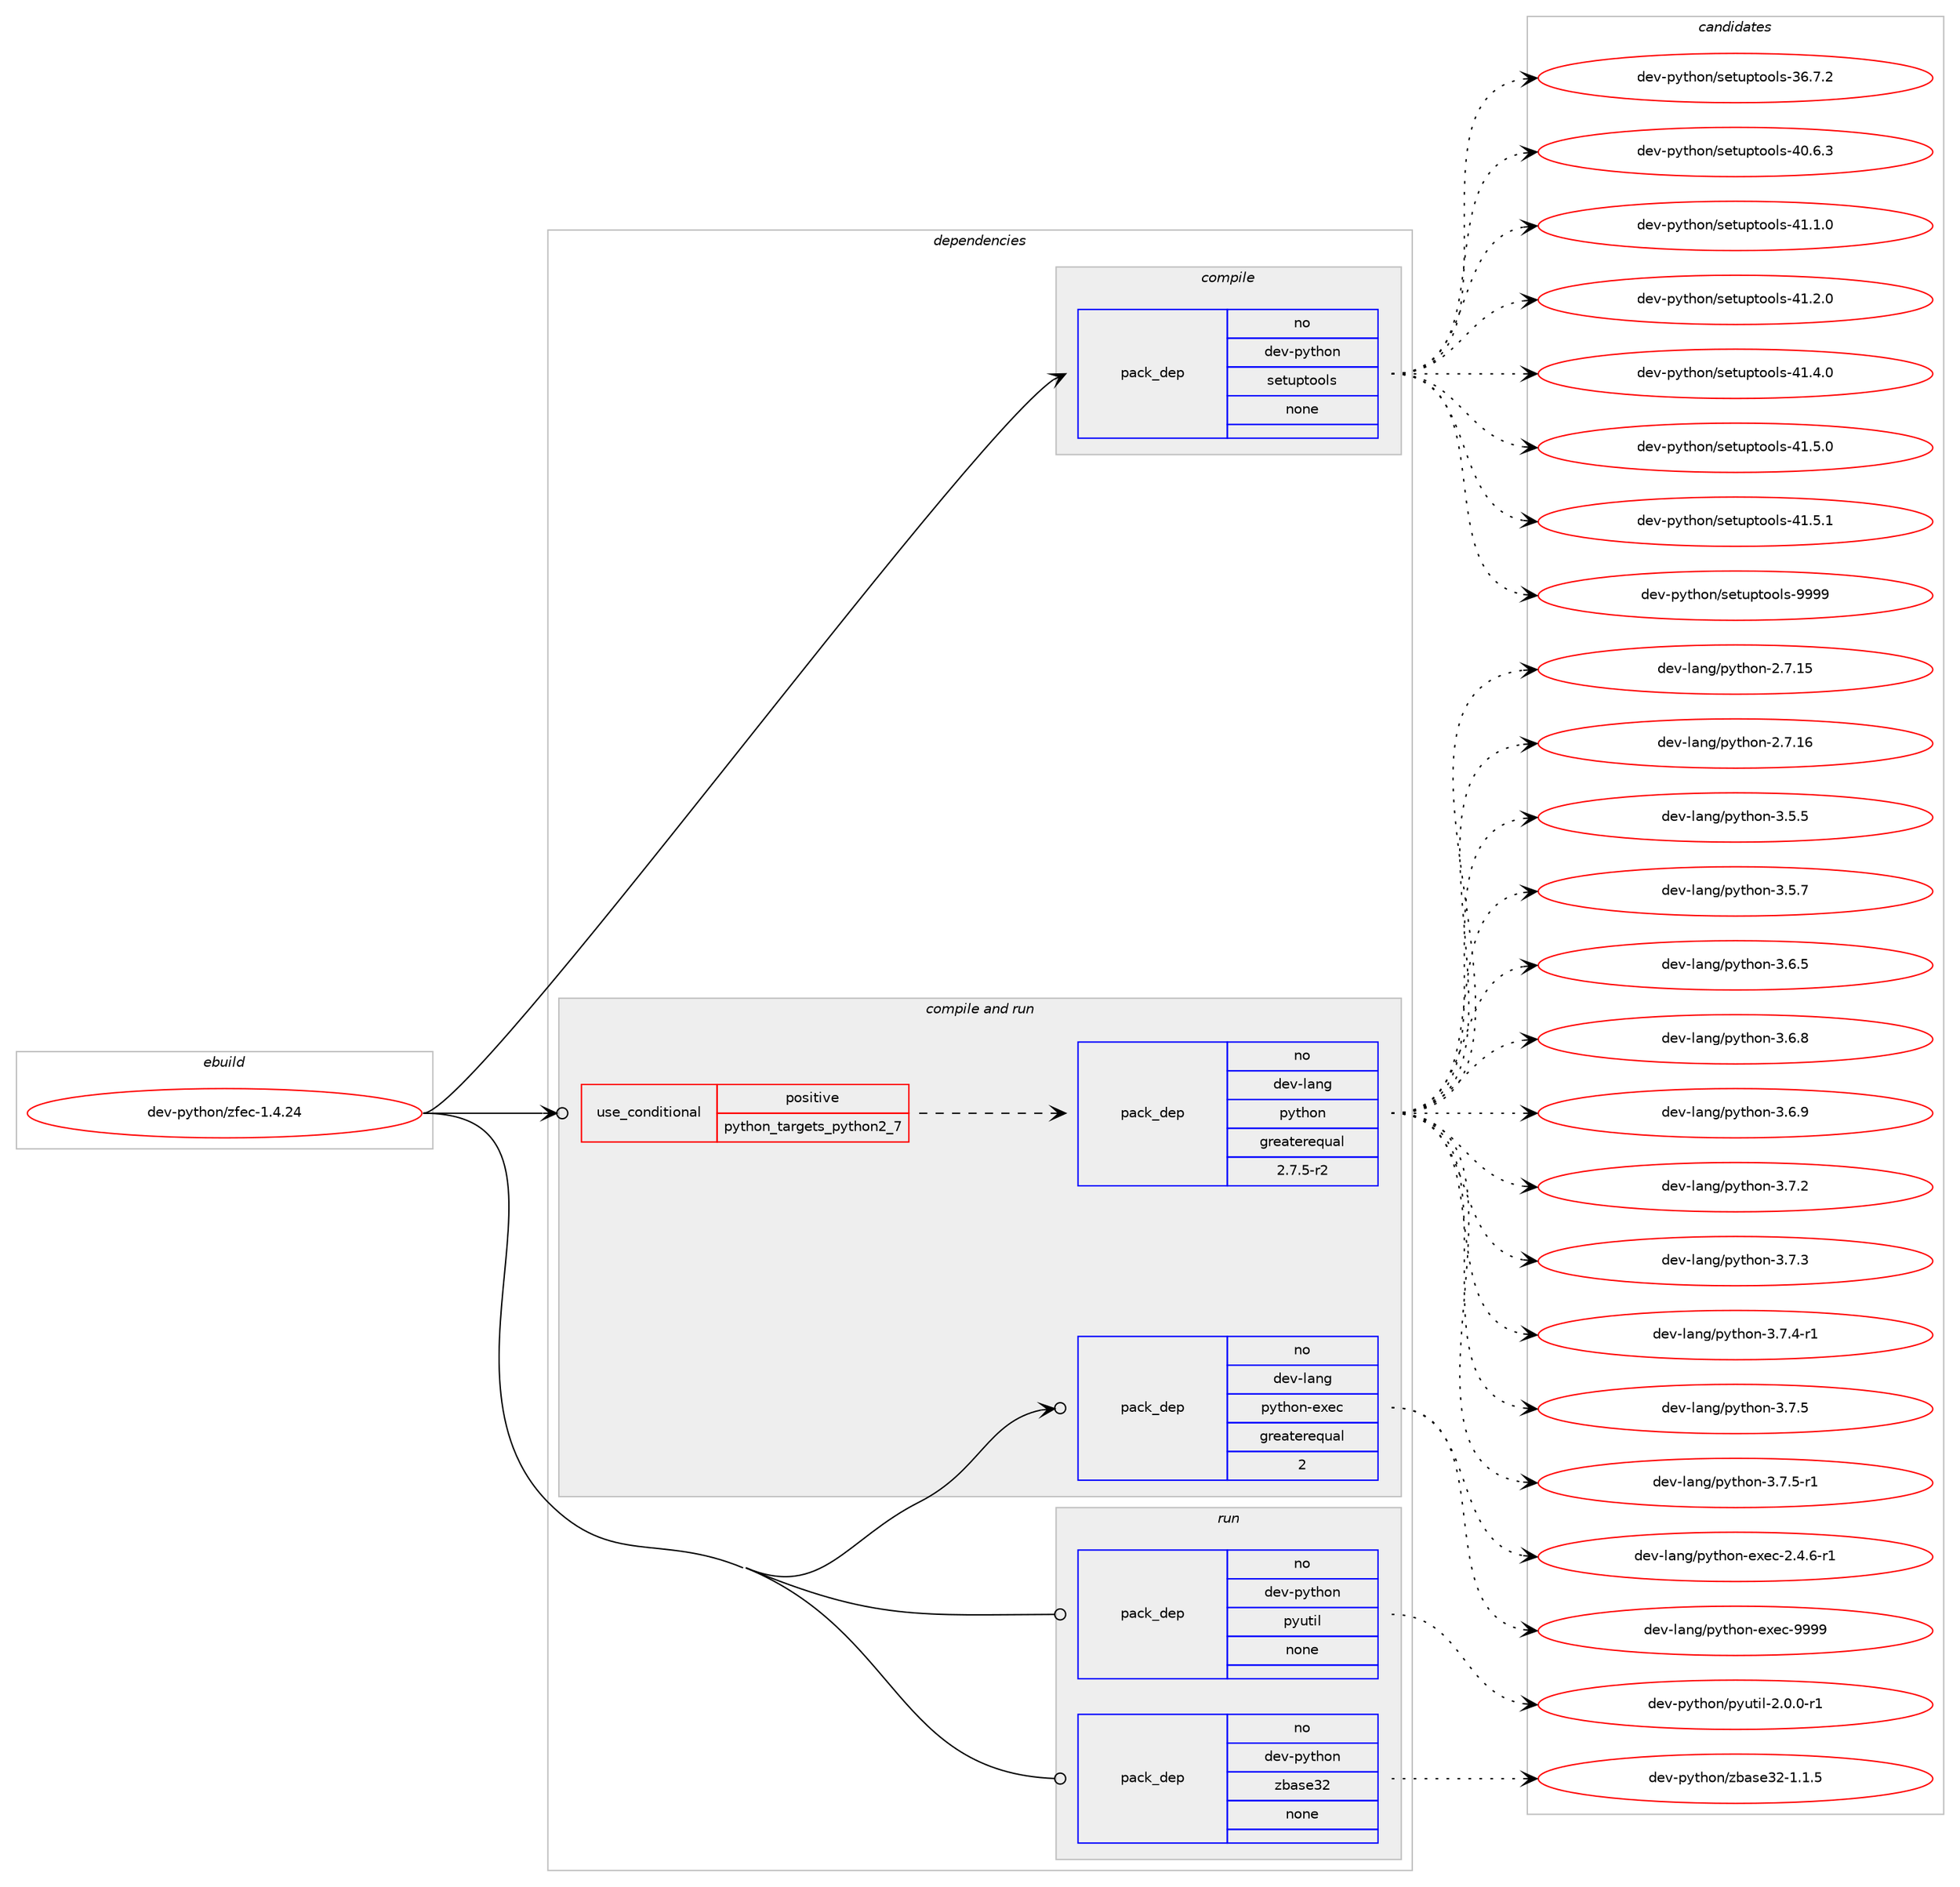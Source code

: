 digraph prolog {

# *************
# Graph options
# *************

newrank=true;
concentrate=true;
compound=true;
graph [rankdir=LR,fontname=Helvetica,fontsize=10,ranksep=1.5];#, ranksep=2.5, nodesep=0.2];
edge  [arrowhead=vee];
node  [fontname=Helvetica,fontsize=10];

# **********
# The ebuild
# **********

subgraph cluster_leftcol {
color=gray;
rank=same;
label=<<i>ebuild</i>>;
id [label="dev-python/zfec-1.4.24", color=red, width=4, href="../dev-python/zfec-1.4.24.svg"];
}

# ****************
# The dependencies
# ****************

subgraph cluster_midcol {
color=gray;
label=<<i>dependencies</i>>;
subgraph cluster_compile {
fillcolor="#eeeeee";
style=filled;
label=<<i>compile</i>>;
subgraph pack481373 {
dependency645133 [label=<<TABLE BORDER="0" CELLBORDER="1" CELLSPACING="0" CELLPADDING="4" WIDTH="220"><TR><TD ROWSPAN="6" CELLPADDING="30">pack_dep</TD></TR><TR><TD WIDTH="110">no</TD></TR><TR><TD>dev-python</TD></TR><TR><TD>setuptools</TD></TR><TR><TD>none</TD></TR><TR><TD></TD></TR></TABLE>>, shape=none, color=blue];
}
id:e -> dependency645133:w [weight=20,style="solid",arrowhead="vee"];
}
subgraph cluster_compileandrun {
fillcolor="#eeeeee";
style=filled;
label=<<i>compile and run</i>>;
subgraph cond151871 {
dependency645134 [label=<<TABLE BORDER="0" CELLBORDER="1" CELLSPACING="0" CELLPADDING="4"><TR><TD ROWSPAN="3" CELLPADDING="10">use_conditional</TD></TR><TR><TD>positive</TD></TR><TR><TD>python_targets_python2_7</TD></TR></TABLE>>, shape=none, color=red];
subgraph pack481374 {
dependency645135 [label=<<TABLE BORDER="0" CELLBORDER="1" CELLSPACING="0" CELLPADDING="4" WIDTH="220"><TR><TD ROWSPAN="6" CELLPADDING="30">pack_dep</TD></TR><TR><TD WIDTH="110">no</TD></TR><TR><TD>dev-lang</TD></TR><TR><TD>python</TD></TR><TR><TD>greaterequal</TD></TR><TR><TD>2.7.5-r2</TD></TR></TABLE>>, shape=none, color=blue];
}
dependency645134:e -> dependency645135:w [weight=20,style="dashed",arrowhead="vee"];
}
id:e -> dependency645134:w [weight=20,style="solid",arrowhead="odotvee"];
subgraph pack481375 {
dependency645136 [label=<<TABLE BORDER="0" CELLBORDER="1" CELLSPACING="0" CELLPADDING="4" WIDTH="220"><TR><TD ROWSPAN="6" CELLPADDING="30">pack_dep</TD></TR><TR><TD WIDTH="110">no</TD></TR><TR><TD>dev-lang</TD></TR><TR><TD>python-exec</TD></TR><TR><TD>greaterequal</TD></TR><TR><TD>2</TD></TR></TABLE>>, shape=none, color=blue];
}
id:e -> dependency645136:w [weight=20,style="solid",arrowhead="odotvee"];
}
subgraph cluster_run {
fillcolor="#eeeeee";
style=filled;
label=<<i>run</i>>;
subgraph pack481376 {
dependency645137 [label=<<TABLE BORDER="0" CELLBORDER="1" CELLSPACING="0" CELLPADDING="4" WIDTH="220"><TR><TD ROWSPAN="6" CELLPADDING="30">pack_dep</TD></TR><TR><TD WIDTH="110">no</TD></TR><TR><TD>dev-python</TD></TR><TR><TD>pyutil</TD></TR><TR><TD>none</TD></TR><TR><TD></TD></TR></TABLE>>, shape=none, color=blue];
}
id:e -> dependency645137:w [weight=20,style="solid",arrowhead="odot"];
subgraph pack481377 {
dependency645138 [label=<<TABLE BORDER="0" CELLBORDER="1" CELLSPACING="0" CELLPADDING="4" WIDTH="220"><TR><TD ROWSPAN="6" CELLPADDING="30">pack_dep</TD></TR><TR><TD WIDTH="110">no</TD></TR><TR><TD>dev-python</TD></TR><TR><TD>zbase32</TD></TR><TR><TD>none</TD></TR><TR><TD></TD></TR></TABLE>>, shape=none, color=blue];
}
id:e -> dependency645138:w [weight=20,style="solid",arrowhead="odot"];
}
}

# **************
# The candidates
# **************

subgraph cluster_choices {
rank=same;
color=gray;
label=<<i>candidates</i>>;

subgraph choice481373 {
color=black;
nodesep=1;
choice100101118451121211161041111104711510111611711211611111110811545515446554650 [label="dev-python/setuptools-36.7.2", color=red, width=4,href="../dev-python/setuptools-36.7.2.svg"];
choice100101118451121211161041111104711510111611711211611111110811545524846544651 [label="dev-python/setuptools-40.6.3", color=red, width=4,href="../dev-python/setuptools-40.6.3.svg"];
choice100101118451121211161041111104711510111611711211611111110811545524946494648 [label="dev-python/setuptools-41.1.0", color=red, width=4,href="../dev-python/setuptools-41.1.0.svg"];
choice100101118451121211161041111104711510111611711211611111110811545524946504648 [label="dev-python/setuptools-41.2.0", color=red, width=4,href="../dev-python/setuptools-41.2.0.svg"];
choice100101118451121211161041111104711510111611711211611111110811545524946524648 [label="dev-python/setuptools-41.4.0", color=red, width=4,href="../dev-python/setuptools-41.4.0.svg"];
choice100101118451121211161041111104711510111611711211611111110811545524946534648 [label="dev-python/setuptools-41.5.0", color=red, width=4,href="../dev-python/setuptools-41.5.0.svg"];
choice100101118451121211161041111104711510111611711211611111110811545524946534649 [label="dev-python/setuptools-41.5.1", color=red, width=4,href="../dev-python/setuptools-41.5.1.svg"];
choice10010111845112121116104111110471151011161171121161111111081154557575757 [label="dev-python/setuptools-9999", color=red, width=4,href="../dev-python/setuptools-9999.svg"];
dependency645133:e -> choice100101118451121211161041111104711510111611711211611111110811545515446554650:w [style=dotted,weight="100"];
dependency645133:e -> choice100101118451121211161041111104711510111611711211611111110811545524846544651:w [style=dotted,weight="100"];
dependency645133:e -> choice100101118451121211161041111104711510111611711211611111110811545524946494648:w [style=dotted,weight="100"];
dependency645133:e -> choice100101118451121211161041111104711510111611711211611111110811545524946504648:w [style=dotted,weight="100"];
dependency645133:e -> choice100101118451121211161041111104711510111611711211611111110811545524946524648:w [style=dotted,weight="100"];
dependency645133:e -> choice100101118451121211161041111104711510111611711211611111110811545524946534648:w [style=dotted,weight="100"];
dependency645133:e -> choice100101118451121211161041111104711510111611711211611111110811545524946534649:w [style=dotted,weight="100"];
dependency645133:e -> choice10010111845112121116104111110471151011161171121161111111081154557575757:w [style=dotted,weight="100"];
}
subgraph choice481374 {
color=black;
nodesep=1;
choice10010111845108971101034711212111610411111045504655464953 [label="dev-lang/python-2.7.15", color=red, width=4,href="../dev-lang/python-2.7.15.svg"];
choice10010111845108971101034711212111610411111045504655464954 [label="dev-lang/python-2.7.16", color=red, width=4,href="../dev-lang/python-2.7.16.svg"];
choice100101118451089711010347112121116104111110455146534653 [label="dev-lang/python-3.5.5", color=red, width=4,href="../dev-lang/python-3.5.5.svg"];
choice100101118451089711010347112121116104111110455146534655 [label="dev-lang/python-3.5.7", color=red, width=4,href="../dev-lang/python-3.5.7.svg"];
choice100101118451089711010347112121116104111110455146544653 [label="dev-lang/python-3.6.5", color=red, width=4,href="../dev-lang/python-3.6.5.svg"];
choice100101118451089711010347112121116104111110455146544656 [label="dev-lang/python-3.6.8", color=red, width=4,href="../dev-lang/python-3.6.8.svg"];
choice100101118451089711010347112121116104111110455146544657 [label="dev-lang/python-3.6.9", color=red, width=4,href="../dev-lang/python-3.6.9.svg"];
choice100101118451089711010347112121116104111110455146554650 [label="dev-lang/python-3.7.2", color=red, width=4,href="../dev-lang/python-3.7.2.svg"];
choice100101118451089711010347112121116104111110455146554651 [label="dev-lang/python-3.7.3", color=red, width=4,href="../dev-lang/python-3.7.3.svg"];
choice1001011184510897110103471121211161041111104551465546524511449 [label="dev-lang/python-3.7.4-r1", color=red, width=4,href="../dev-lang/python-3.7.4-r1.svg"];
choice100101118451089711010347112121116104111110455146554653 [label="dev-lang/python-3.7.5", color=red, width=4,href="../dev-lang/python-3.7.5.svg"];
choice1001011184510897110103471121211161041111104551465546534511449 [label="dev-lang/python-3.7.5-r1", color=red, width=4,href="../dev-lang/python-3.7.5-r1.svg"];
dependency645135:e -> choice10010111845108971101034711212111610411111045504655464953:w [style=dotted,weight="100"];
dependency645135:e -> choice10010111845108971101034711212111610411111045504655464954:w [style=dotted,weight="100"];
dependency645135:e -> choice100101118451089711010347112121116104111110455146534653:w [style=dotted,weight="100"];
dependency645135:e -> choice100101118451089711010347112121116104111110455146534655:w [style=dotted,weight="100"];
dependency645135:e -> choice100101118451089711010347112121116104111110455146544653:w [style=dotted,weight="100"];
dependency645135:e -> choice100101118451089711010347112121116104111110455146544656:w [style=dotted,weight="100"];
dependency645135:e -> choice100101118451089711010347112121116104111110455146544657:w [style=dotted,weight="100"];
dependency645135:e -> choice100101118451089711010347112121116104111110455146554650:w [style=dotted,weight="100"];
dependency645135:e -> choice100101118451089711010347112121116104111110455146554651:w [style=dotted,weight="100"];
dependency645135:e -> choice1001011184510897110103471121211161041111104551465546524511449:w [style=dotted,weight="100"];
dependency645135:e -> choice100101118451089711010347112121116104111110455146554653:w [style=dotted,weight="100"];
dependency645135:e -> choice1001011184510897110103471121211161041111104551465546534511449:w [style=dotted,weight="100"];
}
subgraph choice481375 {
color=black;
nodesep=1;
choice10010111845108971101034711212111610411111045101120101994550465246544511449 [label="dev-lang/python-exec-2.4.6-r1", color=red, width=4,href="../dev-lang/python-exec-2.4.6-r1.svg"];
choice10010111845108971101034711212111610411111045101120101994557575757 [label="dev-lang/python-exec-9999", color=red, width=4,href="../dev-lang/python-exec-9999.svg"];
dependency645136:e -> choice10010111845108971101034711212111610411111045101120101994550465246544511449:w [style=dotted,weight="100"];
dependency645136:e -> choice10010111845108971101034711212111610411111045101120101994557575757:w [style=dotted,weight="100"];
}
subgraph choice481376 {
color=black;
nodesep=1;
choice10010111845112121116104111110471121211171161051084550464846484511449 [label="dev-python/pyutil-2.0.0-r1", color=red, width=4,href="../dev-python/pyutil-2.0.0-r1.svg"];
dependency645137:e -> choice10010111845112121116104111110471121211171161051084550464846484511449:w [style=dotted,weight="100"];
}
subgraph choice481377 {
color=black;
nodesep=1;
choice100101118451121211161041111104712298971151015150454946494653 [label="dev-python/zbase32-1.1.5", color=red, width=4,href="../dev-python/zbase32-1.1.5.svg"];
dependency645138:e -> choice100101118451121211161041111104712298971151015150454946494653:w [style=dotted,weight="100"];
}
}

}
